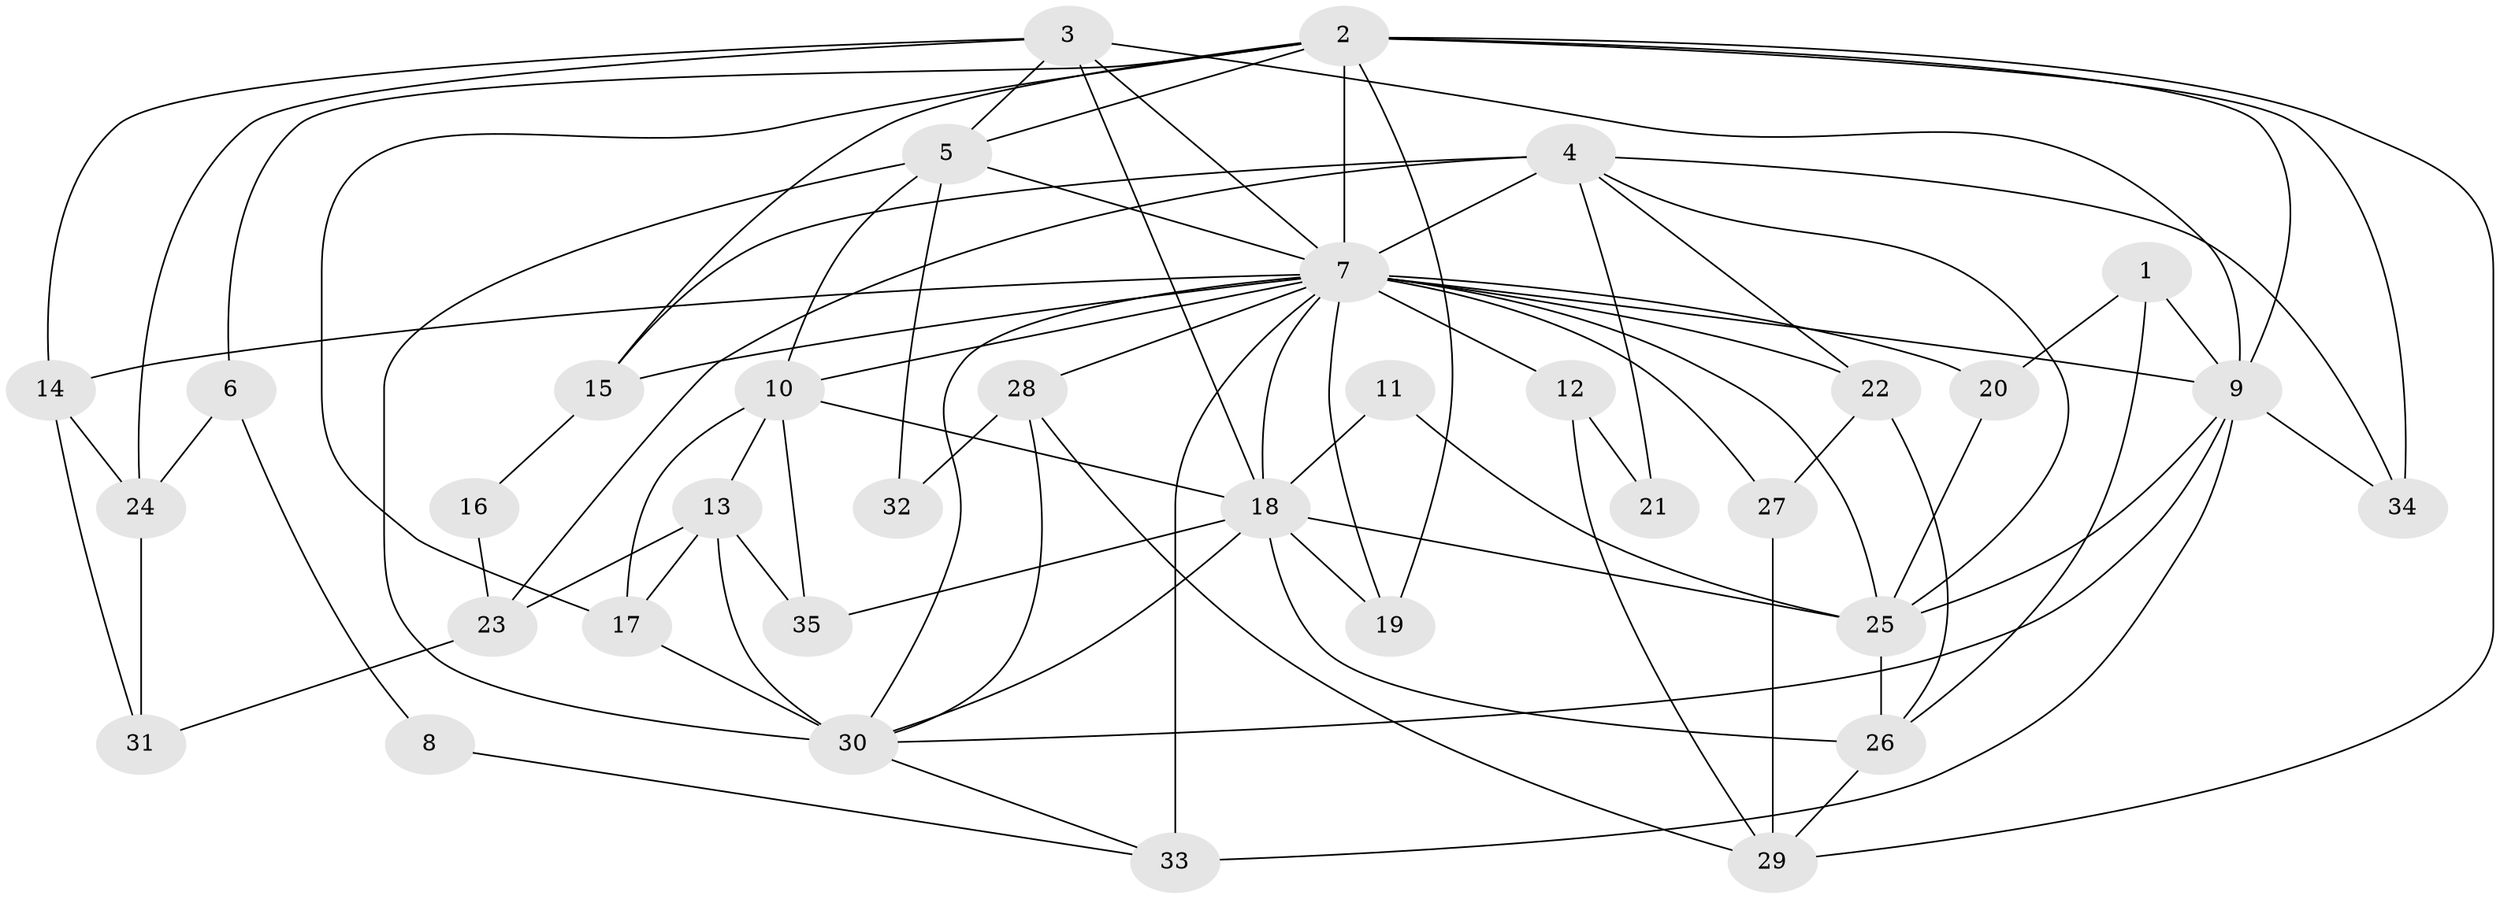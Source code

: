 // original degree distribution, {2: 0.11594202898550725, 6: 0.028985507246376812, 3: 0.2608695652173913, 8: 0.028985507246376812, 5: 0.18840579710144928, 4: 0.3333333333333333, 7: 0.043478260869565216}
// Generated by graph-tools (version 1.1) at 2025/36/03/09/25 02:36:11]
// undirected, 35 vertices, 84 edges
graph export_dot {
graph [start="1"]
  node [color=gray90,style=filled];
  1;
  2;
  3;
  4;
  5;
  6;
  7;
  8;
  9;
  10;
  11;
  12;
  13;
  14;
  15;
  16;
  17;
  18;
  19;
  20;
  21;
  22;
  23;
  24;
  25;
  26;
  27;
  28;
  29;
  30;
  31;
  32;
  33;
  34;
  35;
  1 -- 9 [weight=1.0];
  1 -- 20 [weight=1.0];
  1 -- 26 [weight=1.0];
  2 -- 5 [weight=1.0];
  2 -- 6 [weight=1.0];
  2 -- 7 [weight=3.0];
  2 -- 9 [weight=1.0];
  2 -- 15 [weight=1.0];
  2 -- 17 [weight=1.0];
  2 -- 19 [weight=1.0];
  2 -- 29 [weight=1.0];
  2 -- 34 [weight=2.0];
  3 -- 5 [weight=2.0];
  3 -- 7 [weight=1.0];
  3 -- 9 [weight=2.0];
  3 -- 14 [weight=1.0];
  3 -- 18 [weight=1.0];
  3 -- 24 [weight=1.0];
  4 -- 7 [weight=2.0];
  4 -- 15 [weight=2.0];
  4 -- 21 [weight=1.0];
  4 -- 22 [weight=1.0];
  4 -- 23 [weight=1.0];
  4 -- 25 [weight=1.0];
  4 -- 34 [weight=1.0];
  5 -- 7 [weight=1.0];
  5 -- 10 [weight=1.0];
  5 -- 30 [weight=2.0];
  5 -- 32 [weight=1.0];
  6 -- 8 [weight=1.0];
  6 -- 24 [weight=1.0];
  7 -- 9 [weight=3.0];
  7 -- 10 [weight=1.0];
  7 -- 12 [weight=1.0];
  7 -- 14 [weight=1.0];
  7 -- 15 [weight=1.0];
  7 -- 18 [weight=1.0];
  7 -- 19 [weight=1.0];
  7 -- 20 [weight=1.0];
  7 -- 22 [weight=1.0];
  7 -- 25 [weight=1.0];
  7 -- 27 [weight=1.0];
  7 -- 28 [weight=1.0];
  7 -- 30 [weight=1.0];
  7 -- 33 [weight=2.0];
  8 -- 33 [weight=1.0];
  9 -- 25 [weight=1.0];
  9 -- 30 [weight=1.0];
  9 -- 33 [weight=1.0];
  9 -- 34 [weight=1.0];
  10 -- 13 [weight=1.0];
  10 -- 17 [weight=1.0];
  10 -- 18 [weight=1.0];
  10 -- 35 [weight=1.0];
  11 -- 18 [weight=1.0];
  11 -- 25 [weight=1.0];
  12 -- 21 [weight=1.0];
  12 -- 29 [weight=1.0];
  13 -- 17 [weight=1.0];
  13 -- 23 [weight=1.0];
  13 -- 30 [weight=2.0];
  13 -- 35 [weight=1.0];
  14 -- 24 [weight=1.0];
  14 -- 31 [weight=1.0];
  15 -- 16 [weight=1.0];
  16 -- 23 [weight=1.0];
  17 -- 30 [weight=1.0];
  18 -- 19 [weight=1.0];
  18 -- 25 [weight=1.0];
  18 -- 26 [weight=1.0];
  18 -- 30 [weight=1.0];
  18 -- 35 [weight=1.0];
  20 -- 25 [weight=1.0];
  22 -- 26 [weight=1.0];
  22 -- 27 [weight=1.0];
  23 -- 31 [weight=1.0];
  24 -- 31 [weight=1.0];
  25 -- 26 [weight=1.0];
  26 -- 29 [weight=1.0];
  27 -- 29 [weight=1.0];
  28 -- 29 [weight=1.0];
  28 -- 30 [weight=1.0];
  28 -- 32 [weight=1.0];
  30 -- 33 [weight=1.0];
}
